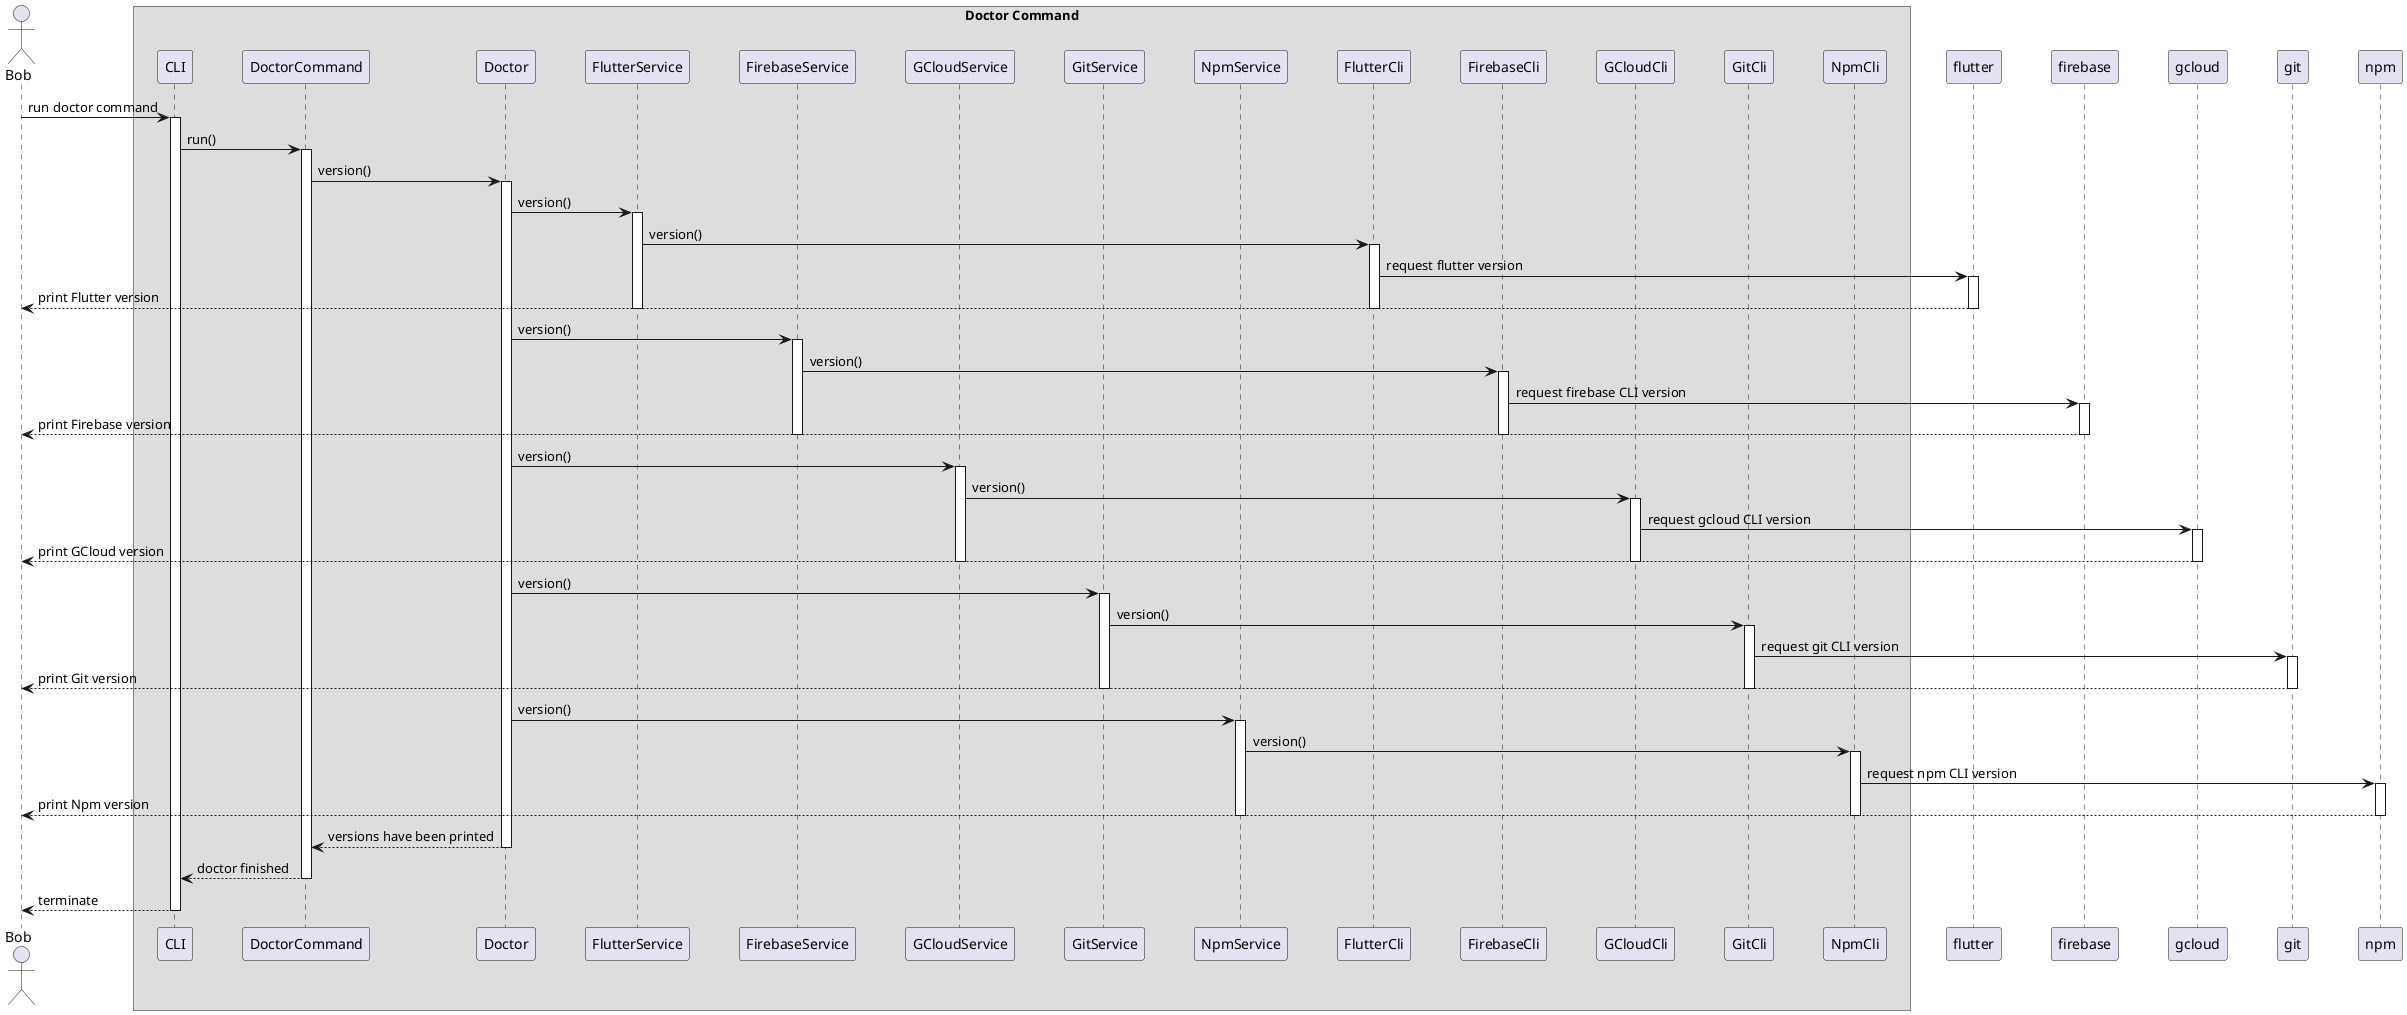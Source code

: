 @startuml doctor_command_sequence_diagram

skinparam ParticipantPadding 20
skinparam BoxPadding 10

actor Bob

box Doctor Command
participant CLI
participant DoctorCommand
participant Doctor

participant FlutterService
participant FirebaseService
participant GCloudService
participant GitService
participant NpmService

participant FlutterCli
participant FirebaseCli
participant GCloudCli
participant GitCli
participant NpmCli

end box

participant flutter
participant firebase
participant gcloud
participant git
participant npm


Bob -> CLI ++ : run doctor command
CLI -> DoctorCommand ++ : run()
DoctorCommand -> Doctor ++ : version()

Doctor -> FlutterService ++ : version()
FlutterService -> FlutterCli ++ : version()
FlutterCli -> flutter ++ : request flutter version
flutter --> Bob -- : print Flutter version
FlutterService --
FlutterCli --

Doctor -> FirebaseService ++ : version()
FirebaseService -> FirebaseCli ++ : version()
FirebaseCli -> firebase ++ : request firebase CLI version
firebase --> Bob -- : print Firebase version
FirebaseService --
FirebaseCli --

Doctor -> GCloudService ++ : version()
GCloudService -> GCloudCli ++ : version()
GCloudCli -> gcloud ++ : request gcloud CLI version
gcloud --> Bob -- : print GCloud version
GCloudService --
GCloudCli --

Doctor -> GitService ++ : version()
GitService -> GitCli ++ : version()
GitCli -> git ++ : request git CLI version
git --> Bob -- : print Git version
GitService --
GitCli --

Doctor -> NpmService ++ : version()
NpmService -> NpmCli ++ : version()
NpmCli -> npm ++ : request npm CLI version
npm --> Bob -- : print Npm version
NpmService --
NpmCli --

Doctor --> DoctorCommand -- : versions have been printed
DoctorCommand --> CLI -- : doctor finished

CLI --> Bob -- : terminate

@enduml
